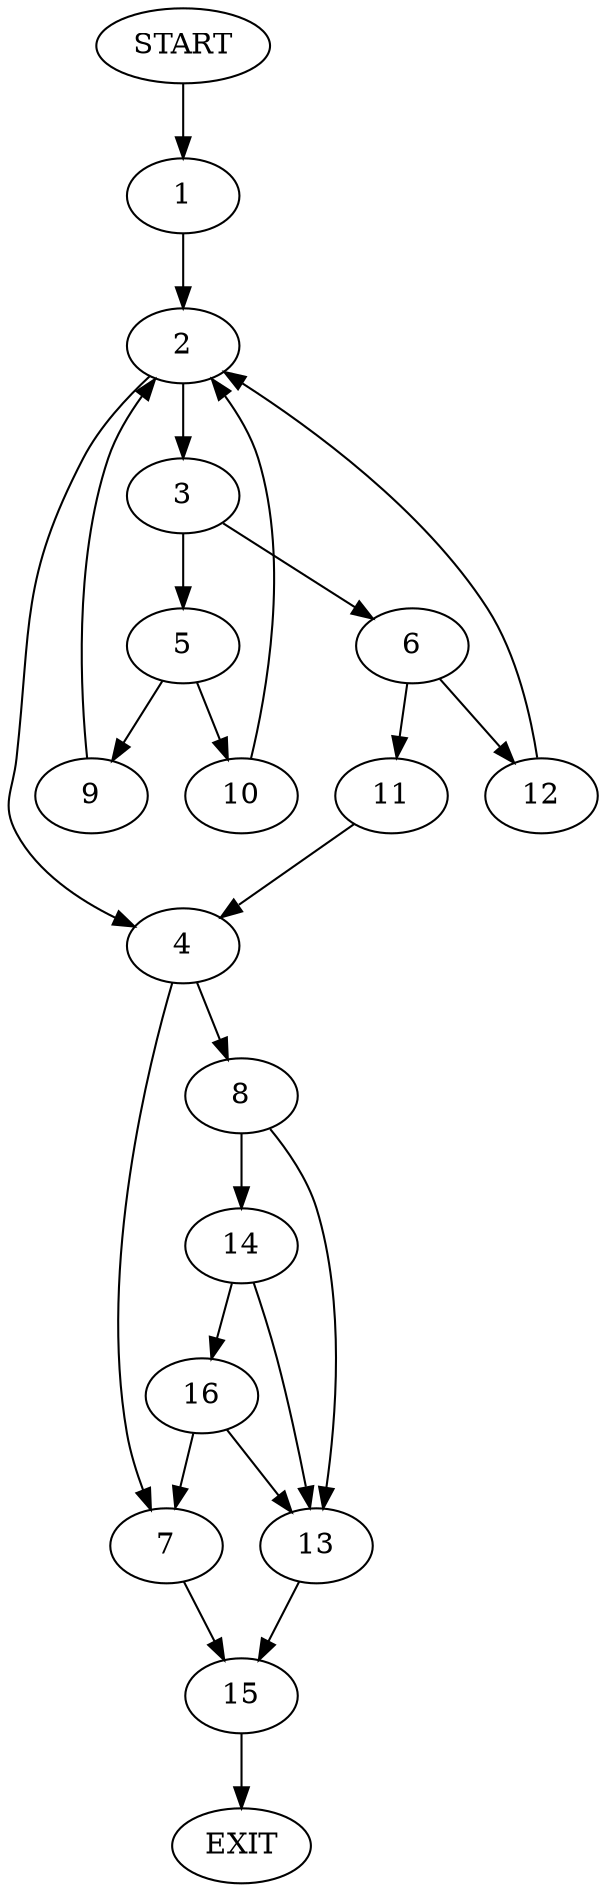 digraph {
0 [label="START"];
1;
2;
3;
4;
5;
6;
7;
8;
9;
10;
11;
12;
13;
14;
15;
16;
17 [label="EXIT"];
0 -> 1;
1 -> 2;
2 -> 3;
2 -> 4;
3 -> 5;
3 -> 6;
4 -> 7;
4 -> 8;
5 -> 9;
5 -> 10;
6 -> 11;
6 -> 12;
11 -> 4;
12 -> 2;
9 -> 2;
10 -> 2;
8 -> 13;
8 -> 14;
7 -> 15;
14 -> 13;
14 -> 16;
13 -> 15;
16 -> 13;
16 -> 7;
15 -> 17;
}